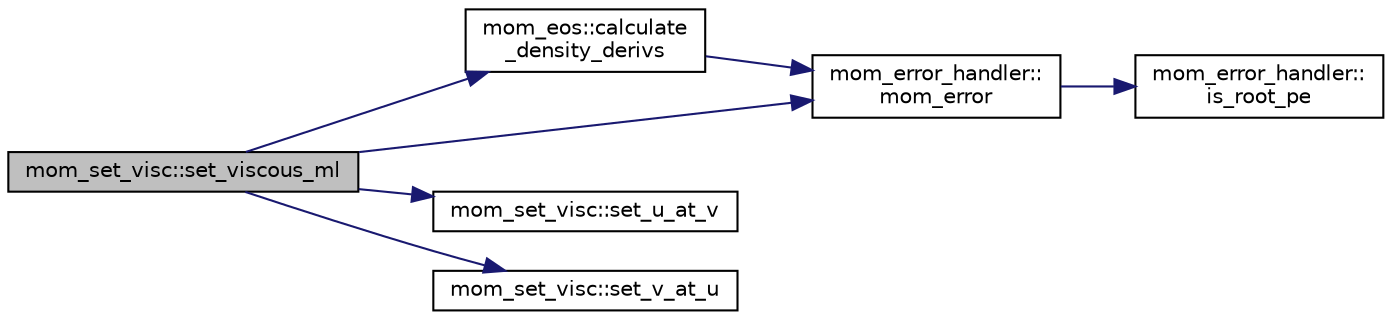 digraph "mom_set_visc::set_viscous_ml"
{
 // INTERACTIVE_SVG=YES
  edge [fontname="Helvetica",fontsize="10",labelfontname="Helvetica",labelfontsize="10"];
  node [fontname="Helvetica",fontsize="10",shape=record];
  rankdir="LR";
  Node41 [label="mom_set_visc::set_viscous_ml",height=0.2,width=0.4,color="black", fillcolor="grey75", style="filled", fontcolor="black"];
  Node41 -> Node42 [color="midnightblue",fontsize="10",style="solid",fontname="Helvetica"];
  Node42 [label="mom_eos::calculate\l_density_derivs",height=0.2,width=0.4,color="black", fillcolor="white", style="filled",URL="$namespacemom__eos.html#a204529f8434a0322314e6ce2a9762436",tooltip="Calls the appropriate subroutine to calculate density derivatives for 1-D array inputs. "];
  Node42 -> Node43 [color="midnightblue",fontsize="10",style="solid",fontname="Helvetica"];
  Node43 [label="mom_error_handler::\lmom_error",height=0.2,width=0.4,color="black", fillcolor="white", style="filled",URL="$namespacemom__error__handler.html#a460cfb79a06c29fc249952c2a3710d67"];
  Node43 -> Node44 [color="midnightblue",fontsize="10",style="solid",fontname="Helvetica"];
  Node44 [label="mom_error_handler::\lis_root_pe",height=0.2,width=0.4,color="black", fillcolor="white", style="filled",URL="$namespacemom__error__handler.html#ad5f00a53059c72fe2332d1436c80ca71"];
  Node41 -> Node43 [color="midnightblue",fontsize="10",style="solid",fontname="Helvetica"];
  Node41 -> Node45 [color="midnightblue",fontsize="10",style="solid",fontname="Helvetica"];
  Node45 [label="mom_set_visc::set_u_at_v",height=0.2,width=0.4,color="black", fillcolor="white", style="filled",URL="$namespacemom__set__visc.html#a27ae4b202fb6449cef877d59bc91aa29",tooltip="This subroutine finds a thickness-weighted value of u at the v-points. "];
  Node41 -> Node46 [color="midnightblue",fontsize="10",style="solid",fontname="Helvetica"];
  Node46 [label="mom_set_visc::set_v_at_u",height=0.2,width=0.4,color="black", fillcolor="white", style="filled",URL="$namespacemom__set__visc.html#a21407595c202ddb14499af771b6f11e9",tooltip="This subroutine finds a thickness-weighted value of v at the u-points. "];
}
